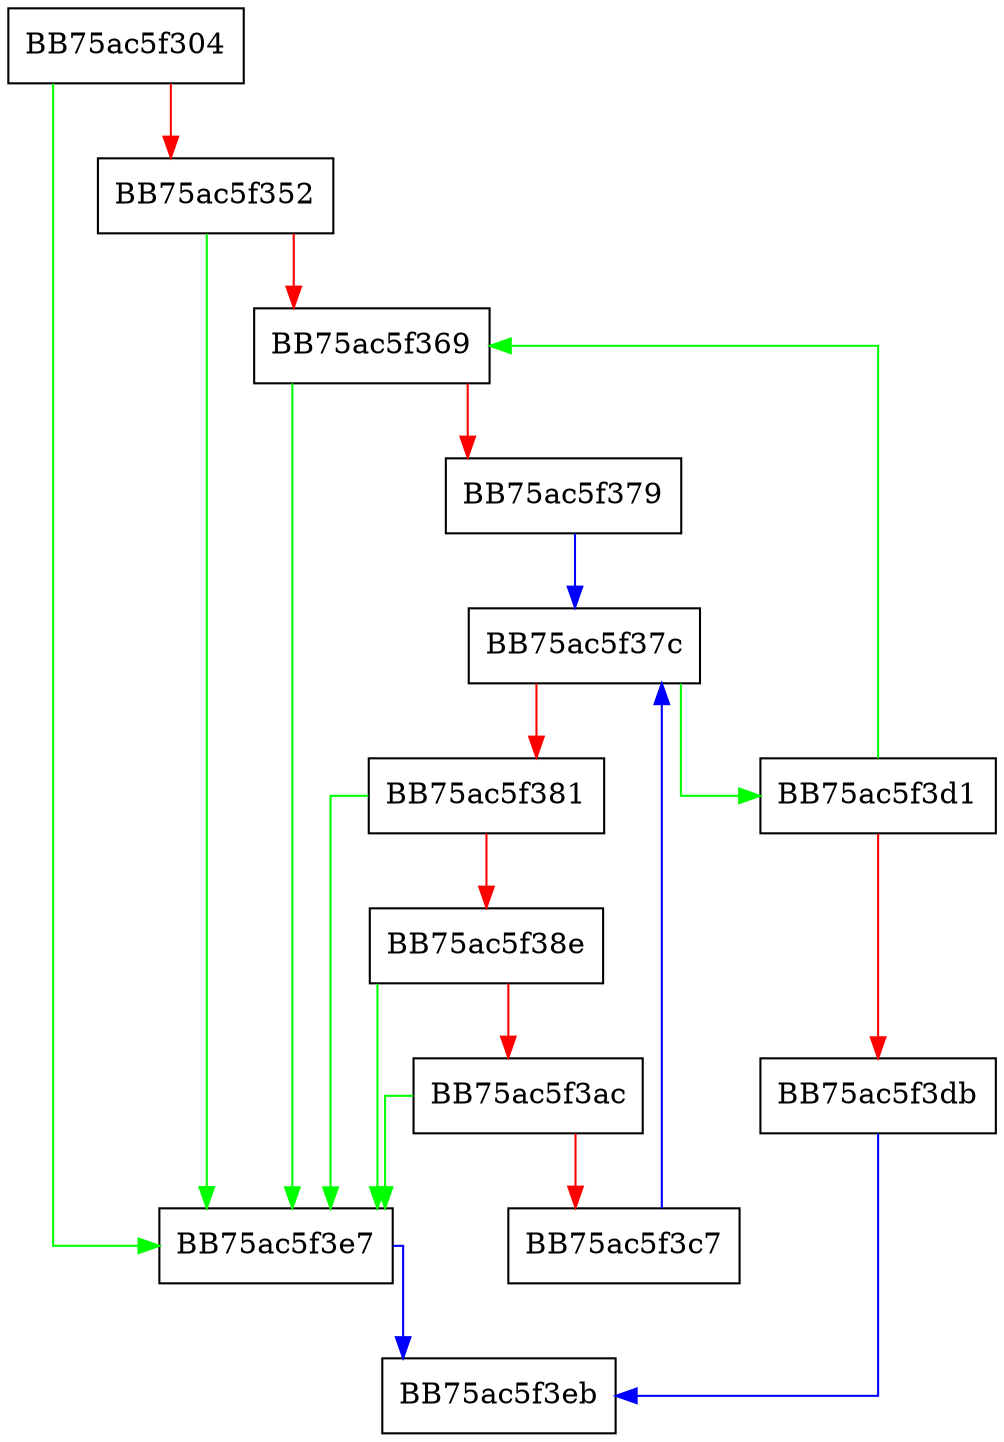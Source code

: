 digraph lzexe_reloc90 {
  node [shape="box"];
  graph [splines=ortho];
  BB75ac5f304 -> BB75ac5f3e7 [color="green"];
  BB75ac5f304 -> BB75ac5f352 [color="red"];
  BB75ac5f352 -> BB75ac5f3e7 [color="green"];
  BB75ac5f352 -> BB75ac5f369 [color="red"];
  BB75ac5f369 -> BB75ac5f3e7 [color="green"];
  BB75ac5f369 -> BB75ac5f379 [color="red"];
  BB75ac5f379 -> BB75ac5f37c [color="blue"];
  BB75ac5f37c -> BB75ac5f3d1 [color="green"];
  BB75ac5f37c -> BB75ac5f381 [color="red"];
  BB75ac5f381 -> BB75ac5f3e7 [color="green"];
  BB75ac5f381 -> BB75ac5f38e [color="red"];
  BB75ac5f38e -> BB75ac5f3e7 [color="green"];
  BB75ac5f38e -> BB75ac5f3ac [color="red"];
  BB75ac5f3ac -> BB75ac5f3e7 [color="green"];
  BB75ac5f3ac -> BB75ac5f3c7 [color="red"];
  BB75ac5f3c7 -> BB75ac5f37c [color="blue"];
  BB75ac5f3d1 -> BB75ac5f369 [color="green"];
  BB75ac5f3d1 -> BB75ac5f3db [color="red"];
  BB75ac5f3db -> BB75ac5f3eb [color="blue"];
  BB75ac5f3e7 -> BB75ac5f3eb [color="blue"];
}
